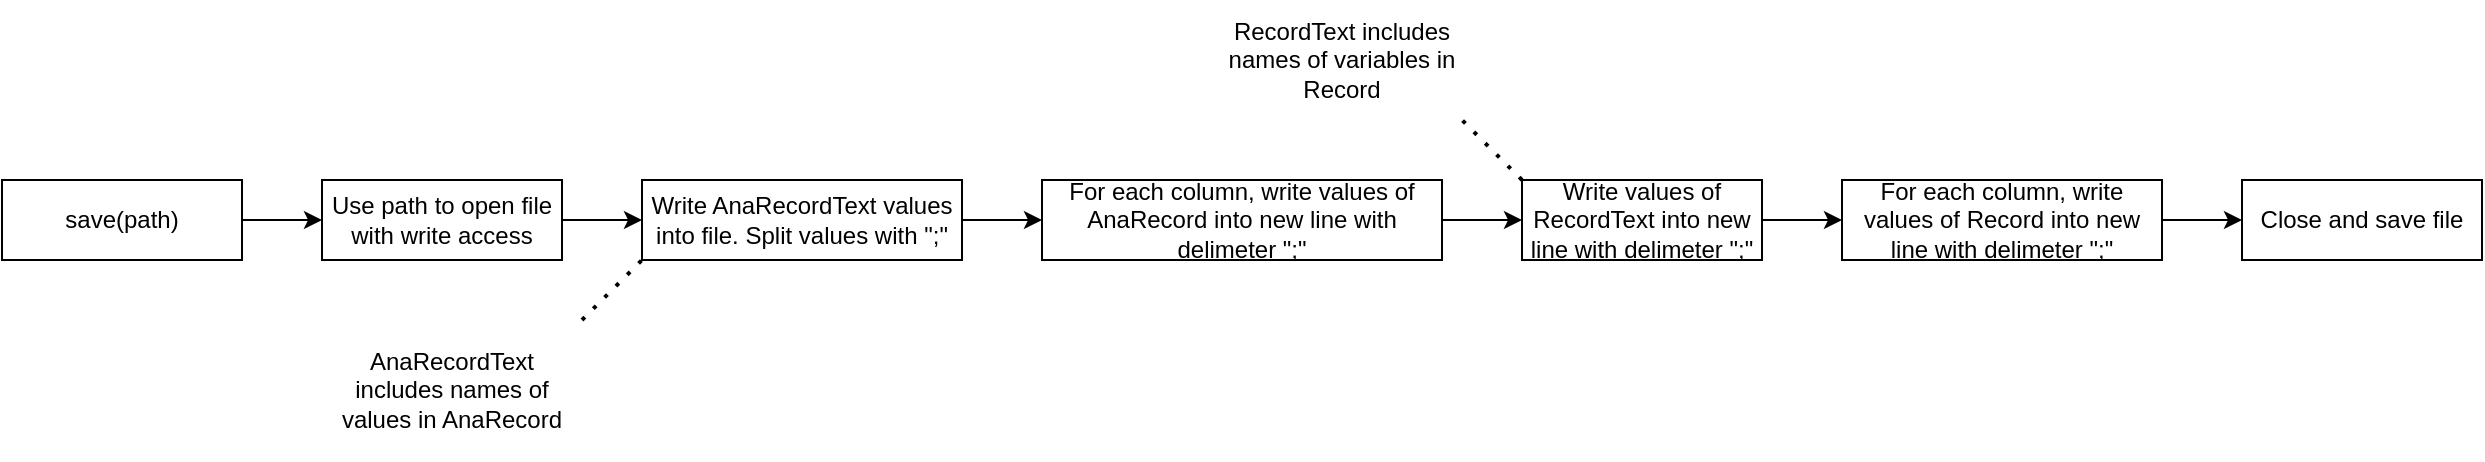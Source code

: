 <mxfile version="14.6.13" type="device"><diagram id="PacBpoMeSv1Tr8lm6vq3" name="Page-1"><mxGraphModel dx="1278" dy="607" grid="1" gridSize="10" guides="1" tooltips="1" connect="1" arrows="1" fold="1" page="1" pageScale="1" pageWidth="850" pageHeight="1100" math="0" shadow="0"><root><mxCell id="0"/><mxCell id="1" parent="0"/><mxCell id="4eKymROd0bcf5sZDpfbY-3" style="edgeStyle=orthogonalEdgeStyle;rounded=0;orthogonalLoop=1;jettySize=auto;html=1;entryX=0;entryY=0.5;entryDx=0;entryDy=0;" edge="1" parent="1" source="4eKymROd0bcf5sZDpfbY-1" target="4eKymROd0bcf5sZDpfbY-2"><mxGeometry relative="1" as="geometry"/></mxCell><mxCell id="4eKymROd0bcf5sZDpfbY-1" value="save(path)" style="rounded=0;whiteSpace=wrap;html=1;" vertex="1" parent="1"><mxGeometry x="40" y="160" width="120" height="40" as="geometry"/></mxCell><mxCell id="4eKymROd0bcf5sZDpfbY-9" style="edgeStyle=orthogonalEdgeStyle;rounded=0;orthogonalLoop=1;jettySize=auto;html=1;" edge="1" parent="1" source="4eKymROd0bcf5sZDpfbY-2" target="4eKymROd0bcf5sZDpfbY-4"><mxGeometry relative="1" as="geometry"/></mxCell><mxCell id="4eKymROd0bcf5sZDpfbY-2" value="Use path to open file with write access" style="rounded=0;whiteSpace=wrap;html=1;" vertex="1" parent="1"><mxGeometry x="200" y="160" width="120" height="40" as="geometry"/></mxCell><mxCell id="4eKymROd0bcf5sZDpfbY-8" style="edgeStyle=orthogonalEdgeStyle;rounded=0;orthogonalLoop=1;jettySize=auto;html=1;entryX=0;entryY=0.5;entryDx=0;entryDy=0;" edge="1" parent="1" source="4eKymROd0bcf5sZDpfbY-4" target="4eKymROd0bcf5sZDpfbY-7"><mxGeometry relative="1" as="geometry"/></mxCell><mxCell id="4eKymROd0bcf5sZDpfbY-4" value="Write AnaRecordText values into file. Split values with &quot;;&quot;" style="rounded=0;whiteSpace=wrap;html=1;" vertex="1" parent="1"><mxGeometry x="360" y="160" width="160" height="40" as="geometry"/></mxCell><mxCell id="4eKymROd0bcf5sZDpfbY-5" value="AnaRecordText includes names of values in AnaRecord" style="text;html=1;strokeColor=none;fillColor=none;align=center;verticalAlign=middle;whiteSpace=wrap;rounded=0;" vertex="1" parent="1"><mxGeometry x="200" y="230" width="130" height="70" as="geometry"/></mxCell><mxCell id="4eKymROd0bcf5sZDpfbY-6" value="" style="endArrow=none;dashed=1;html=1;dashPattern=1 3;strokeWidth=2;entryX=0;entryY=1;entryDx=0;entryDy=0;exitX=1;exitY=0;exitDx=0;exitDy=0;" edge="1" parent="1" source="4eKymROd0bcf5sZDpfbY-5" target="4eKymROd0bcf5sZDpfbY-4"><mxGeometry width="50" height="50" relative="1" as="geometry"><mxPoint x="210" y="290" as="sourcePoint"/><mxPoint x="260" y="240" as="targetPoint"/></mxGeometry></mxCell><mxCell id="4eKymROd0bcf5sZDpfbY-11" style="edgeStyle=orthogonalEdgeStyle;rounded=0;orthogonalLoop=1;jettySize=auto;html=1;entryX=0;entryY=0.5;entryDx=0;entryDy=0;" edge="1" parent="1" source="4eKymROd0bcf5sZDpfbY-7" target="4eKymROd0bcf5sZDpfbY-10"><mxGeometry relative="1" as="geometry"/></mxCell><mxCell id="4eKymROd0bcf5sZDpfbY-7" value="For each column, write values of AnaRecord into new line with delimeter &quot;;&quot;" style="rounded=0;whiteSpace=wrap;html=1;" vertex="1" parent="1"><mxGeometry x="560" y="160" width="200" height="40" as="geometry"/></mxCell><mxCell id="4eKymROd0bcf5sZDpfbY-15" style="edgeStyle=orthogonalEdgeStyle;rounded=0;orthogonalLoop=1;jettySize=auto;html=1;entryX=0;entryY=0.5;entryDx=0;entryDy=0;" edge="1" parent="1" source="4eKymROd0bcf5sZDpfbY-10" target="4eKymROd0bcf5sZDpfbY-14"><mxGeometry relative="1" as="geometry"/></mxCell><mxCell id="4eKymROd0bcf5sZDpfbY-10" value="Write values of RecordText into new line with delimeter &quot;;&quot;" style="rounded=0;whiteSpace=wrap;html=1;" vertex="1" parent="1"><mxGeometry x="800" y="160" width="120" height="40" as="geometry"/></mxCell><mxCell id="4eKymROd0bcf5sZDpfbY-12" value="RecordText includes names of variables in Record" style="text;html=1;strokeColor=none;fillColor=none;align=center;verticalAlign=middle;whiteSpace=wrap;rounded=0;" vertex="1" parent="1"><mxGeometry x="650" y="70" width="120" height="60" as="geometry"/></mxCell><mxCell id="4eKymROd0bcf5sZDpfbY-13" value="" style="endArrow=none;dashed=1;html=1;dashPattern=1 3;strokeWidth=2;exitX=0;exitY=0;exitDx=0;exitDy=0;entryX=1;entryY=1;entryDx=0;entryDy=0;" edge="1" parent="1" source="4eKymROd0bcf5sZDpfbY-10" target="4eKymROd0bcf5sZDpfbY-12"><mxGeometry width="50" height="50" relative="1" as="geometry"><mxPoint x="750" y="110" as="sourcePoint"/><mxPoint x="800" y="60" as="targetPoint"/></mxGeometry></mxCell><mxCell id="4eKymROd0bcf5sZDpfbY-19" style="edgeStyle=orthogonalEdgeStyle;rounded=0;orthogonalLoop=1;jettySize=auto;html=1;entryX=0;entryY=0.5;entryDx=0;entryDy=0;" edge="1" parent="1" source="4eKymROd0bcf5sZDpfbY-14" target="4eKymROd0bcf5sZDpfbY-18"><mxGeometry relative="1" as="geometry"/></mxCell><mxCell id="4eKymROd0bcf5sZDpfbY-14" value="For each column, write values of Record into new line with delimeter &quot;;&quot;" style="rounded=0;whiteSpace=wrap;html=1;" vertex="1" parent="1"><mxGeometry x="960" y="160" width="160" height="40" as="geometry"/></mxCell><mxCell id="4eKymROd0bcf5sZDpfbY-18" value="Close and save file" style="rounded=0;whiteSpace=wrap;html=1;" vertex="1" parent="1"><mxGeometry x="1160" y="160" width="120" height="40" as="geometry"/></mxCell></root></mxGraphModel></diagram></mxfile>